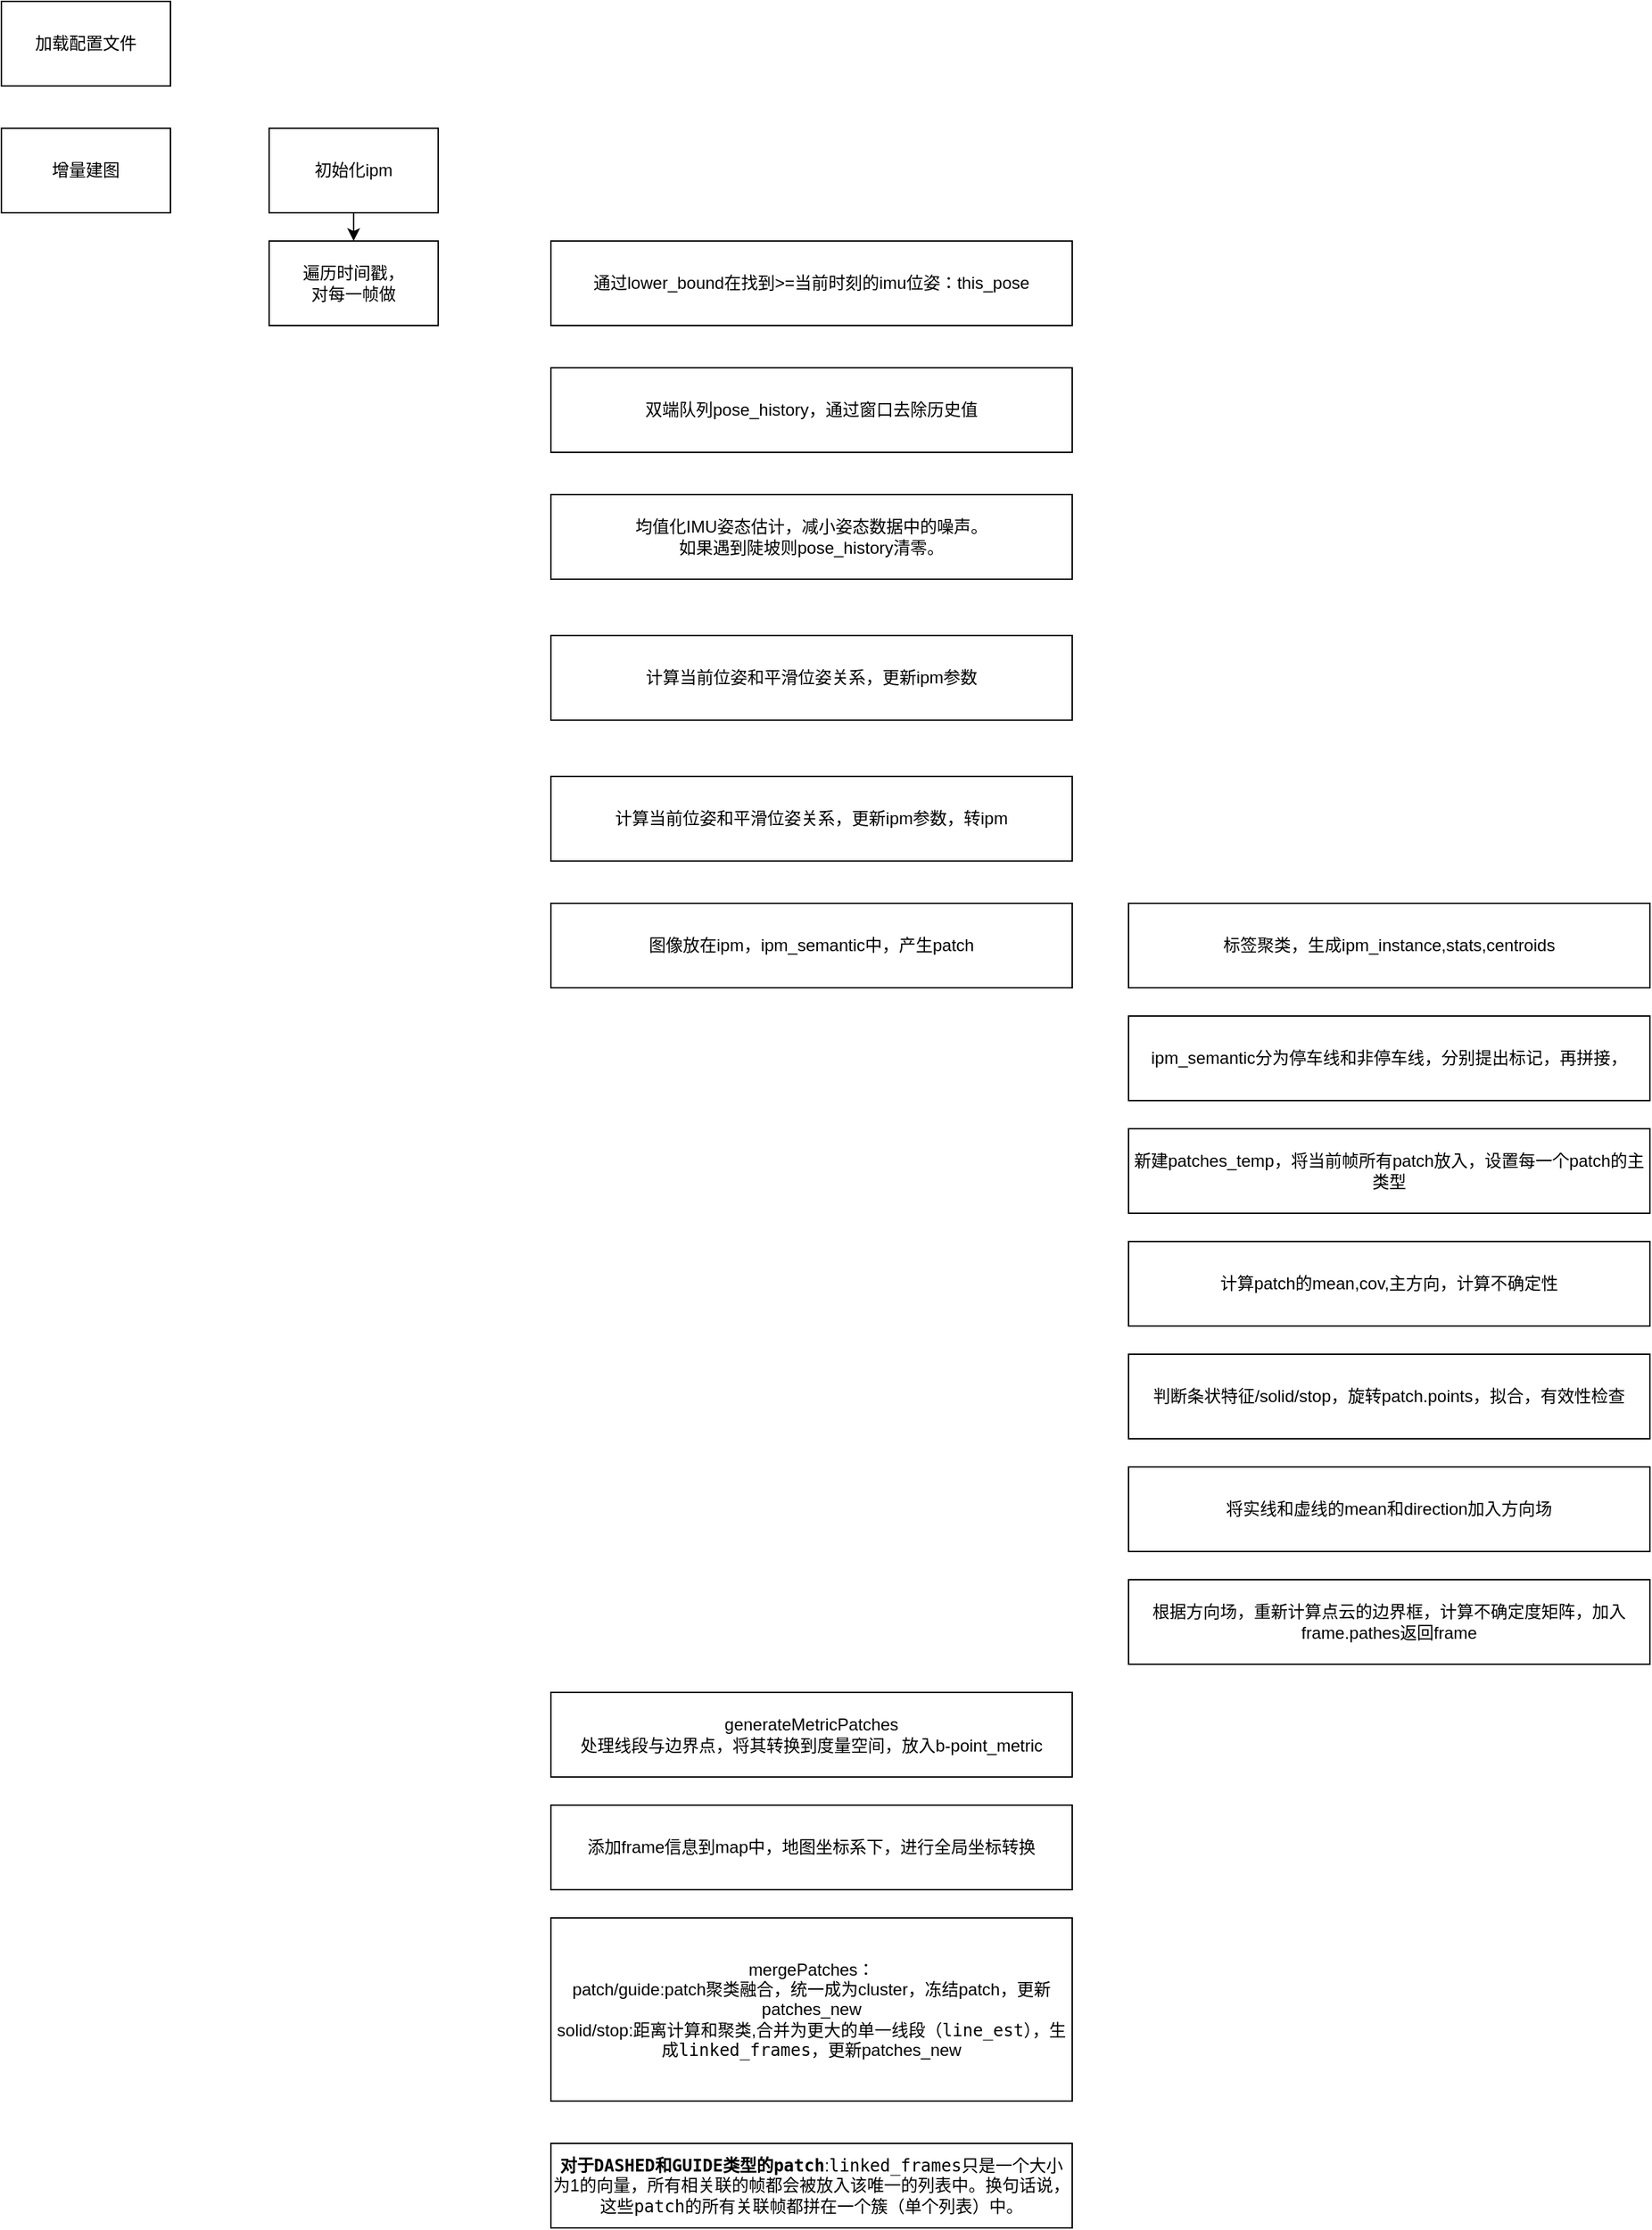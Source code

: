 <mxfile version="25.0.3">
  <diagram name="Page-1" id="YcZxQdP-sLEUCD2x7oEg">
    <mxGraphModel dx="1362" dy="795" grid="1" gridSize="10" guides="1" tooltips="1" connect="1" arrows="1" fold="1" page="1" pageScale="1" pageWidth="850" pageHeight="1100" math="0" shadow="0">
      <root>
        <mxCell id="0" />
        <mxCell id="1" parent="0" />
        <mxCell id="7YXDTnWUT9KUjHaPm-hT-1" value="加载配置文件" style="rounded=0;whiteSpace=wrap;html=1;" parent="1" vertex="1">
          <mxGeometry x="320" y="330" width="120" height="60" as="geometry" />
        </mxCell>
        <mxCell id="7YXDTnWUT9KUjHaPm-hT-2" value="增量建图" style="rounded=0;whiteSpace=wrap;html=1;" parent="1" vertex="1">
          <mxGeometry x="320" y="420" width="120" height="60" as="geometry" />
        </mxCell>
        <mxCell id="7YXDTnWUT9KUjHaPm-hT-5" style="edgeStyle=orthogonalEdgeStyle;rounded=0;orthogonalLoop=1;jettySize=auto;html=1;exitX=0.5;exitY=1;exitDx=0;exitDy=0;entryX=0.5;entryY=0;entryDx=0;entryDy=0;" parent="1" source="7YXDTnWUT9KUjHaPm-hT-3" target="7YXDTnWUT9KUjHaPm-hT-4" edge="1">
          <mxGeometry relative="1" as="geometry" />
        </mxCell>
        <mxCell id="7YXDTnWUT9KUjHaPm-hT-3" value="初始化ipm" style="rounded=0;whiteSpace=wrap;html=1;" parent="1" vertex="1">
          <mxGeometry x="510" y="420" width="120" height="60" as="geometry" />
        </mxCell>
        <mxCell id="7YXDTnWUT9KUjHaPm-hT-4" value="&lt;div&gt;遍历时间戳，&lt;/div&gt;&lt;div&gt;对每一帧做&lt;/div&gt;" style="rounded=0;whiteSpace=wrap;html=1;" parent="1" vertex="1">
          <mxGeometry x="510" y="500" width="120" height="60" as="geometry" />
        </mxCell>
        <mxCell id="7YXDTnWUT9KUjHaPm-hT-6" value="通过lower_bound在找到&amp;gt;=当前时刻的imu位姿：this_pose" style="rounded=0;whiteSpace=wrap;html=1;" parent="1" vertex="1">
          <mxGeometry x="710" y="500" width="370" height="60" as="geometry" />
        </mxCell>
        <mxCell id="7YXDTnWUT9KUjHaPm-hT-7" value="双端队列pose_history，通过窗口去除历史值" style="rounded=0;whiteSpace=wrap;html=1;" parent="1" vertex="1">
          <mxGeometry x="710" y="590" width="370" height="60" as="geometry" />
        </mxCell>
        <mxCell id="7YXDTnWUT9KUjHaPm-hT-8" value="&lt;div&gt;均值化IMU姿态估计，减小姿态数据中的噪声。&lt;/div&gt;&lt;div&gt;如果遇到陡坡则pose_history清零。&lt;br&gt;&lt;/div&gt;" style="rounded=0;whiteSpace=wrap;html=1;" parent="1" vertex="1">
          <mxGeometry x="710" y="680" width="370" height="60" as="geometry" />
        </mxCell>
        <mxCell id="7YXDTnWUT9KUjHaPm-hT-10" value="计算当前位姿和平滑位姿关系，更新ipm参数" style="rounded=0;whiteSpace=wrap;html=1;" parent="1" vertex="1">
          <mxGeometry x="710" y="780" width="370" height="60" as="geometry" />
        </mxCell>
        <mxCell id="7YXDTnWUT9KUjHaPm-hT-11" value="计算当前位姿和平滑位姿关系，更新ipm参数，转ipm" style="rounded=0;whiteSpace=wrap;html=1;" parent="1" vertex="1">
          <mxGeometry x="710" y="880" width="370" height="60" as="geometry" />
        </mxCell>
        <mxCell id="7YXDTnWUT9KUjHaPm-hT-12" value="&lt;div&gt;图像放在ipm，ipm_semantic中，产生patch&lt;/div&gt;" style="rounded=0;whiteSpace=wrap;html=1;" parent="1" vertex="1">
          <mxGeometry x="710" y="970" width="370" height="60" as="geometry" />
        </mxCell>
        <mxCell id="7YXDTnWUT9KUjHaPm-hT-13" value="标签聚类，生成ipm_instance,stats,centroids" style="rounded=0;whiteSpace=wrap;html=1;" parent="1" vertex="1">
          <mxGeometry x="1120" y="970" width="370" height="60" as="geometry" />
        </mxCell>
        <mxCell id="7YXDTnWUT9KUjHaPm-hT-14" value="ipm_semantic分为停车线和非停车线，分别提出标记，再拼接，" style="rounded=0;whiteSpace=wrap;html=1;" parent="1" vertex="1">
          <mxGeometry x="1120" y="1050" width="370" height="60" as="geometry" />
        </mxCell>
        <mxCell id="7YXDTnWUT9KUjHaPm-hT-15" value="新建patches_temp，将当前帧所有patch放入，设置每一个patch的主类型" style="rounded=0;whiteSpace=wrap;html=1;" parent="1" vertex="1">
          <mxGeometry x="1120" y="1130" width="370" height="60" as="geometry" />
        </mxCell>
        <mxCell id="7YXDTnWUT9KUjHaPm-hT-16" value="计算patch的mean,cov,主方向，计算不确定性" style="rounded=0;whiteSpace=wrap;html=1;" parent="1" vertex="1">
          <mxGeometry x="1120" y="1210" width="370" height="60" as="geometry" />
        </mxCell>
        <mxCell id="7YXDTnWUT9KUjHaPm-hT-17" value="判断条状特征/solid/stop，旋转patch.points，拟合，有效性检查" style="rounded=0;whiteSpace=wrap;html=1;" parent="1" vertex="1">
          <mxGeometry x="1120" y="1290" width="370" height="60" as="geometry" />
        </mxCell>
        <mxCell id="7YXDTnWUT9KUjHaPm-hT-18" value="将实线和虚线的mean和direction加入方向场" style="rounded=0;whiteSpace=wrap;html=1;" parent="1" vertex="1">
          <mxGeometry x="1120" y="1370" width="370" height="60" as="geometry" />
        </mxCell>
        <mxCell id="7YXDTnWUT9KUjHaPm-hT-19" value="根据方向场，重新计算点云的边界框，计算不确定度矩阵，加入frame.pathes返回frame" style="rounded=0;whiteSpace=wrap;html=1;" parent="1" vertex="1">
          <mxGeometry x="1120" y="1450" width="370" height="60" as="geometry" />
        </mxCell>
        <mxCell id="7YXDTnWUT9KUjHaPm-hT-20" value="generateMetricPatches&lt;br&gt;处理线段与边界点，将其转换到度量空间，放入b-point_metric" style="rounded=0;whiteSpace=wrap;html=1;" parent="1" vertex="1">
          <mxGeometry x="710" y="1530" width="370" height="60" as="geometry" />
        </mxCell>
        <mxCell id="7YXDTnWUT9KUjHaPm-hT-21" value="添加frame信息到map中，地图坐标系下，进行全局坐标转换" style="rounded=0;whiteSpace=wrap;html=1;" parent="1" vertex="1">
          <mxGeometry x="710" y="1610" width="370" height="60" as="geometry" />
        </mxCell>
        <mxCell id="7YXDTnWUT9KUjHaPm-hT-22" value="&lt;div&gt;mergePatches：&lt;/div&gt;&lt;div&gt;patch/guide:patch聚类融合，统一成为cluster，冻结patch，更新patches_new&lt;/div&gt;&lt;div&gt;solid/stop:距离计算和聚类,合并为更大的单一线段（&lt;code&gt;line_est&lt;/code&gt;），生成&lt;code&gt;linked_frames，&lt;/code&gt;更新patches_new&lt;/div&gt;" style="rounded=0;whiteSpace=wrap;html=1;" parent="1" vertex="1">
          <mxGeometry x="710" y="1690" width="370" height="130" as="geometry" />
        </mxCell>
        <mxCell id="7YXDTnWUT9KUjHaPm-hT-25" value="&lt;strong&gt;对于&lt;code&gt;DASHED&lt;/code&gt;和&lt;code&gt;GUIDE&lt;/code&gt;类型的&lt;code&gt;patch&lt;/code&gt;&lt;/strong&gt;:&lt;code&gt;linked_frames&lt;/code&gt;只是一个大小为1的向量，所有相关联的帧都会被放入该唯一的列表中。换句话说，这些&lt;code&gt;patch&lt;/code&gt;的所有关联帧都拼在一个簇（单个列表）中。" style="rounded=0;whiteSpace=wrap;html=1;" parent="1" vertex="1">
          <mxGeometry x="710" y="1850" width="370" height="60" as="geometry" />
        </mxCell>
      </root>
    </mxGraphModel>
  </diagram>
</mxfile>
